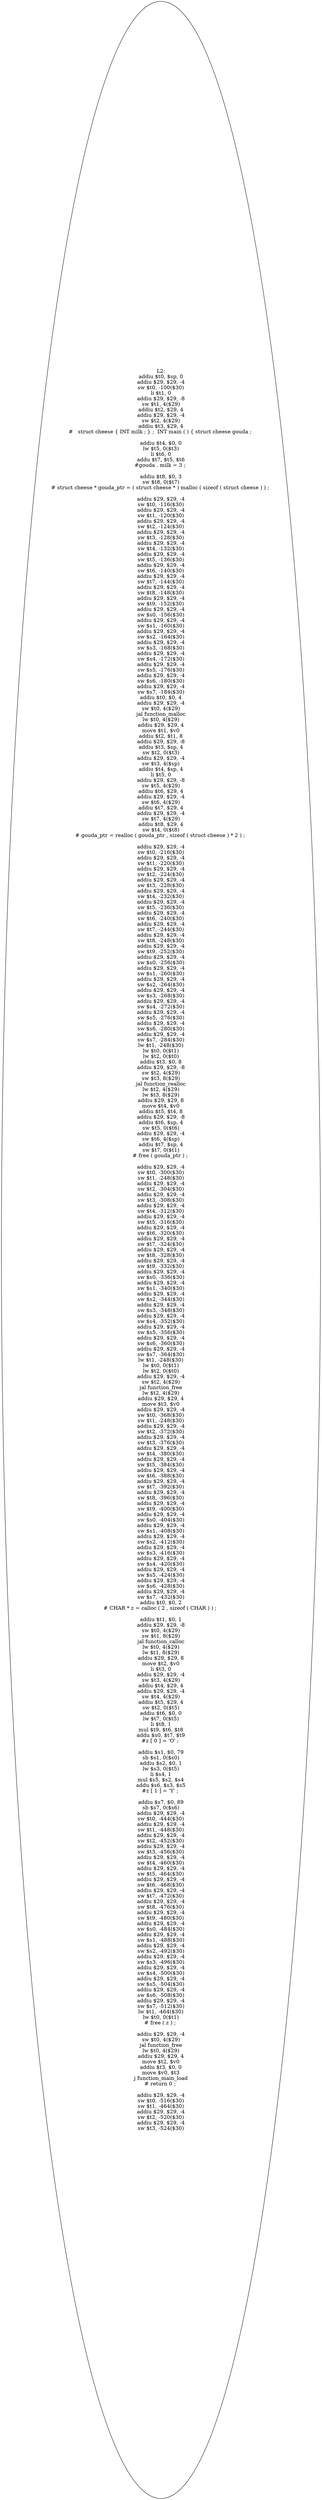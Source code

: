 digraph AST {
  "125702255785968" [label="L2:
addiu $t0, $sp, 0
addiu $29, $29, -4
sw $t0, -100($30)
li $t1, 0
addiu $29, $29, -8
sw $t1, 4($29)
addiu $t2, $29, 4
addiu $29, $29, -4
sw $t2, 4($29)
addiu $t3, $29, 4
#   struct cheese { INT milk ; } ;  INT main ( ) { struct cheese gouda ; 

addiu $t4, $0, 0
lw $t5, 0($t3)
li $t6, 0
addu $t7, $t5, $t6
#gouda . milk = 3 ; 

addiu $t8, $0, 3
sw $t8, 0($t7)
# struct cheese * gouda_ptr = ( struct cheese * ) malloc ( sizeof ( struct cheese ) ) ; 

addiu $29, $29, -4
sw $t0, -116($30)
addiu $29, $29, -4
sw $t1, -120($30)
addiu $29, $29, -4
sw $t2, -124($30)
addiu $29, $29, -4
sw $t3, -128($30)
addiu $29, $29, -4
sw $t4, -132($30)
addiu $29, $29, -4
sw $t5, -136($30)
addiu $29, $29, -4
sw $t6, -140($30)
addiu $29, $29, -4
sw $t7, -144($30)
addiu $29, $29, -4
sw $t8, -148($30)
addiu $29, $29, -4
sw $t9, -152($30)
addiu $29, $29, -4
sw $s0, -156($30)
addiu $29, $29, -4
sw $s1, -160($30)
addiu $29, $29, -4
sw $s2, -164($30)
addiu $29, $29, -4
sw $s3, -168($30)
addiu $29, $29, -4
sw $s4, -172($30)
addiu $29, $29, -4
sw $s5, -176($30)
addiu $29, $29, -4
sw $s6, -180($30)
addiu $29, $29, -4
sw $s7, -184($30)
addiu $t0, $0, 4
addiu $29, $29, -4
sw $t0, 4($29)
jal function_malloc
lw $t0, 4($29)
addiu $29, $29, 4
move $t1, $v0
addiu $t2, $t1, 8
addiu $29, $29, -8
addiu $t3, $sp, 4
sw $t2, 0($t3)
addiu $29, $29, -4
sw $t3, 4($sp)
addiu $t4, $sp, 4
li $t5, 0
addiu $29, $29, -8
sw $t5, 4($29)
addiu $t6, $29, 4
addiu $29, $29, -4
sw $t6, 4($29)
addiu $t7, $29, 4
addiu $29, $29, -4
sw $t7, 4($29)
addiu $t8, $29, 4
sw $t4, 0($t8)
# gouda_ptr = realloc ( gouda_ptr , sizeof ( struct cheese ) * 2 ) ; 

addiu $29, $29, -4
sw $t0, -216($30)
addiu $29, $29, -4
sw $t1, -220($30)
addiu $29, $29, -4
sw $t2, -224($30)
addiu $29, $29, -4
sw $t3, -228($30)
addiu $29, $29, -4
sw $t4, -232($30)
addiu $29, $29, -4
sw $t5, -236($30)
addiu $29, $29, -4
sw $t6, -240($30)
addiu $29, $29, -4
sw $t7, -244($30)
addiu $29, $29, -4
sw $t8, -248($30)
addiu $29, $29, -4
sw $t9, -252($30)
addiu $29, $29, -4
sw $s0, -256($30)
addiu $29, $29, -4
sw $s1, -260($30)
addiu $29, $29, -4
sw $s2, -264($30)
addiu $29, $29, -4
sw $s3, -268($30)
addiu $29, $29, -4
sw $s4, -272($30)
addiu $29, $29, -4
sw $s5, -276($30)
addiu $29, $29, -4
sw $s6, -280($30)
addiu $29, $29, -4
sw $s7, -284($30)
lw $t1, -248($30)
lw $t0, 0($t1)
lw $t2, 0($t0)
addiu $t3, $0, 8
addiu $29, $29, -8
sw $t2, 4($29)
sw $t3, 8($29)
jal function_realloc
lw $t2, 4($29)
lw $t3, 8($29)
addiu $29, $29, 8
move $t4, $v0
addiu $t5, $t4, 8
addiu $29, $29, -8
addiu $t6, $sp, 4
sw $t5, 0($t6)
addiu $29, $29, -4
sw $t6, 4($sp)
addiu $t7, $sp, 4
sw $t7, 0($t1)
# free ( gouda_ptr ) ; 

addiu $29, $29, -4
sw $t0, -300($30)
sw $t1, -248($30)
addiu $29, $29, -4
sw $t2, -304($30)
addiu $29, $29, -4
sw $t3, -308($30)
addiu $29, $29, -4
sw $t4, -312($30)
addiu $29, $29, -4
sw $t5, -316($30)
addiu $29, $29, -4
sw $t6, -320($30)
addiu $29, $29, -4
sw $t7, -324($30)
addiu $29, $29, -4
sw $t8, -328($30)
addiu $29, $29, -4
sw $t9, -332($30)
addiu $29, $29, -4
sw $s0, -336($30)
addiu $29, $29, -4
sw $s1, -340($30)
addiu $29, $29, -4
sw $s2, -344($30)
addiu $29, $29, -4
sw $s3, -348($30)
addiu $29, $29, -4
sw $s4, -352($30)
addiu $29, $29, -4
sw $s5, -356($30)
addiu $29, $29, -4
sw $s6, -360($30)
addiu $29, $29, -4
sw $s7, -364($30)
lw $t1, -248($30)
lw $t0, 0($t1)
lw $t2, 0($t0)
addiu $29, $29, -4
sw $t2, 4($29)
jal function_free
lw $t2, 4($29)
addiu $29, $29, 4
move $t3, $v0
addiu $29, $29, -4
sw $t0, -368($30)
sw $t1, -248($30)
addiu $29, $29, -4
sw $t2, -372($30)
addiu $29, $29, -4
sw $t3, -376($30)
addiu $29, $29, -4
sw $t4, -380($30)
addiu $29, $29, -4
sw $t5, -384($30)
addiu $29, $29, -4
sw $t6, -388($30)
addiu $29, $29, -4
sw $t7, -392($30)
addiu $29, $29, -4
sw $t8, -396($30)
addiu $29, $29, -4
sw $t9, -400($30)
addiu $29, $29, -4
sw $s0, -404($30)
addiu $29, $29, -4
sw $s1, -408($30)
addiu $29, $29, -4
sw $s2, -412($30)
addiu $29, $29, -4
sw $s3, -416($30)
addiu $29, $29, -4
sw $s4, -420($30)
addiu $29, $29, -4
sw $s5, -424($30)
addiu $29, $29, -4
sw $s6, -428($30)
addiu $29, $29, -4
sw $s7, -432($30)
addiu $t0, $0, 2
# CHAR * z = calloc ( 2 , sizeof ( CHAR ) ) ; 

addiu $t1, $0, 1
addiu $29, $29, -8
sw $t0, 4($29)
sw $t1, 8($29)
jal function_calloc
lw $t0, 4($29)
lw $t1, 8($29)
addiu $29, $29, 8
move $t2, $v0
li $t3, 0
addiu $29, $29, -4
sw $t3, 4($29)
addiu $t4, $29, 4
addiu $29, $29, -4
sw $t4, 4($29)
addiu $t5, $29, 4
sw $t2, 0($t5)
addiu $t6, $0, 0
lw $t7, 0($t5)
li $t8, 1
mul $t9, $t6, $t8
addu $s0, $t7, $t9
#z [ 0 ] = 'O' ; 

addiu $s1, $0, 79
sb $s1, 0($s0)
addiu $s2, $0, 1
lw $s3, 0($t5)
li $s4, 1
mul $s5, $s2, $s4
addu $s6, $s3, $s5
#z [ 1 ] = 'Y' ; 

addiu $s7, $0, 89
sb $s7, 0($s6)
addiu $29, $29, -4
sw $t0, -444($30)
addiu $29, $29, -4
sw $t1, -448($30)
addiu $29, $29, -4
sw $t2, -452($30)
addiu $29, $29, -4
sw $t3, -456($30)
addiu $29, $29, -4
sw $t4, -460($30)
addiu $29, $29, -4
sw $t5, -464($30)
addiu $29, $29, -4
sw $t6, -468($30)
addiu $29, $29, -4
sw $t7, -472($30)
addiu $29, $29, -4
sw $t8, -476($30)
addiu $29, $29, -4
sw $t9, -480($30)
addiu $29, $29, -4
sw $s0, -484($30)
addiu $29, $29, -4
sw $s1, -488($30)
addiu $29, $29, -4
sw $s2, -492($30)
addiu $29, $29, -4
sw $s3, -496($30)
addiu $29, $29, -4
sw $s4, -500($30)
addiu $29, $29, -4
sw $s5, -504($30)
addiu $29, $29, -4
sw $s6, -508($30)
addiu $29, $29, -4
sw $s7, -512($30)
lw $t1, -464($30)
lw $t0, 0($t1)
# free ( z ) ; 

addiu $29, $29, -4
sw $t0, 4($29)
jal function_free
lw $t0, 4($29)
addiu $29, $29, 4
move $t2, $v0
addiu $t3, $0, 0
move $v0, $t3
j function_main_load
# return 0 ; 

addiu $29, $29, -4
sw $t0, -516($30)
sw $t1, -464($30)
addiu $29, $29, -4
sw $t2, -520($30)
addiu $29, $29, -4
sw $t3, -524($30)
"];
}
